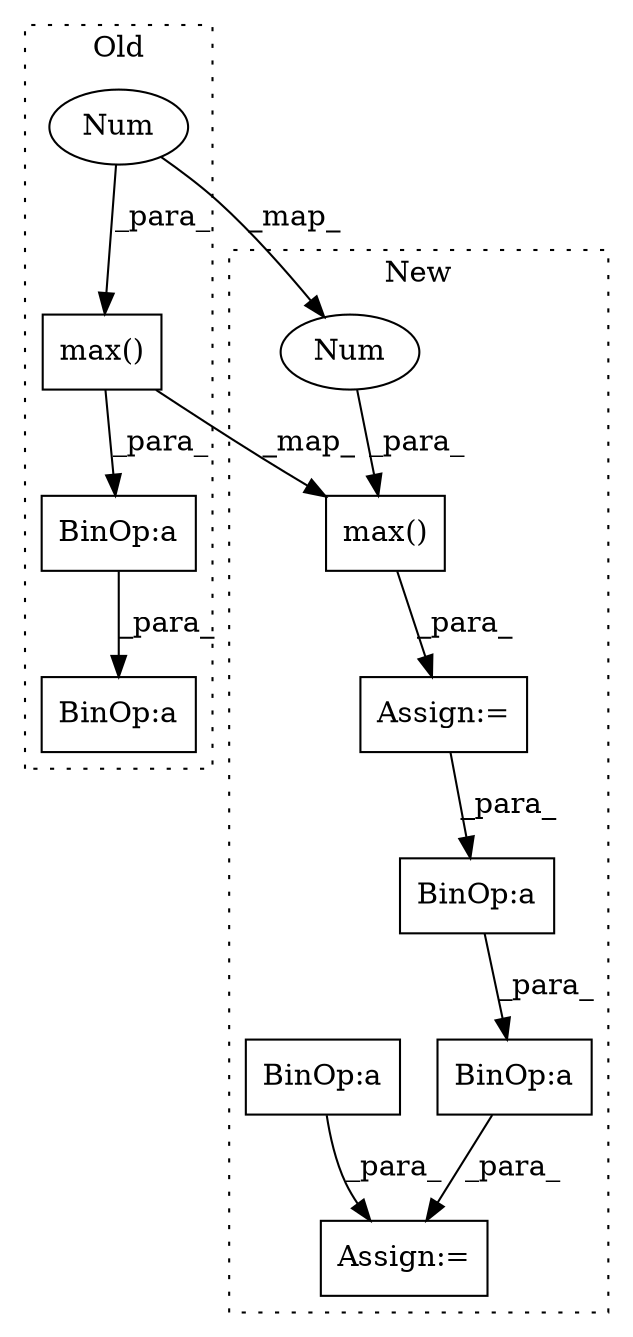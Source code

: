digraph G {
subgraph cluster0 {
1 [label="max()" a="75" s="8011,8040" l="27,16" shape="box"];
5 [label="BinOp:a" a="82" s="8008" l="3" shape="box"];
8 [label="Num" a="76" s="8038" l="2" shape="ellipse"];
11 [label="BinOp:a" a="82" s="8169" l="3" shape="box"];
label = "Old";
style="dotted";
}
subgraph cluster1 {
2 [label="max()" a="75" s="7796,7825" l="27,16" shape="box"];
3 [label="Assign:=" a="68" s="8069" l="4" shape="box"];
4 [label="BinOp:a" a="82" s="7940" l="3" shape="box"];
6 [label="Assign:=" a="68" s="7851" l="3" shape="box"];
7 [label="BinOp:a" a="82" s="7947" l="3" shape="box"];
9 [label="Num" a="76" s="7823" l="2" shape="ellipse"];
10 [label="BinOp:a" a="82" s="8113" l="3" shape="box"];
label = "New";
style="dotted";
}
1 -> 2 [label="_map_"];
1 -> 5 [label="_para_"];
2 -> 6 [label="_para_"];
4 -> 7 [label="_para_"];
5 -> 11 [label="_para_"];
6 -> 4 [label="_para_"];
7 -> 3 [label="_para_"];
8 -> 9 [label="_map_"];
8 -> 1 [label="_para_"];
9 -> 2 [label="_para_"];
10 -> 3 [label="_para_"];
}